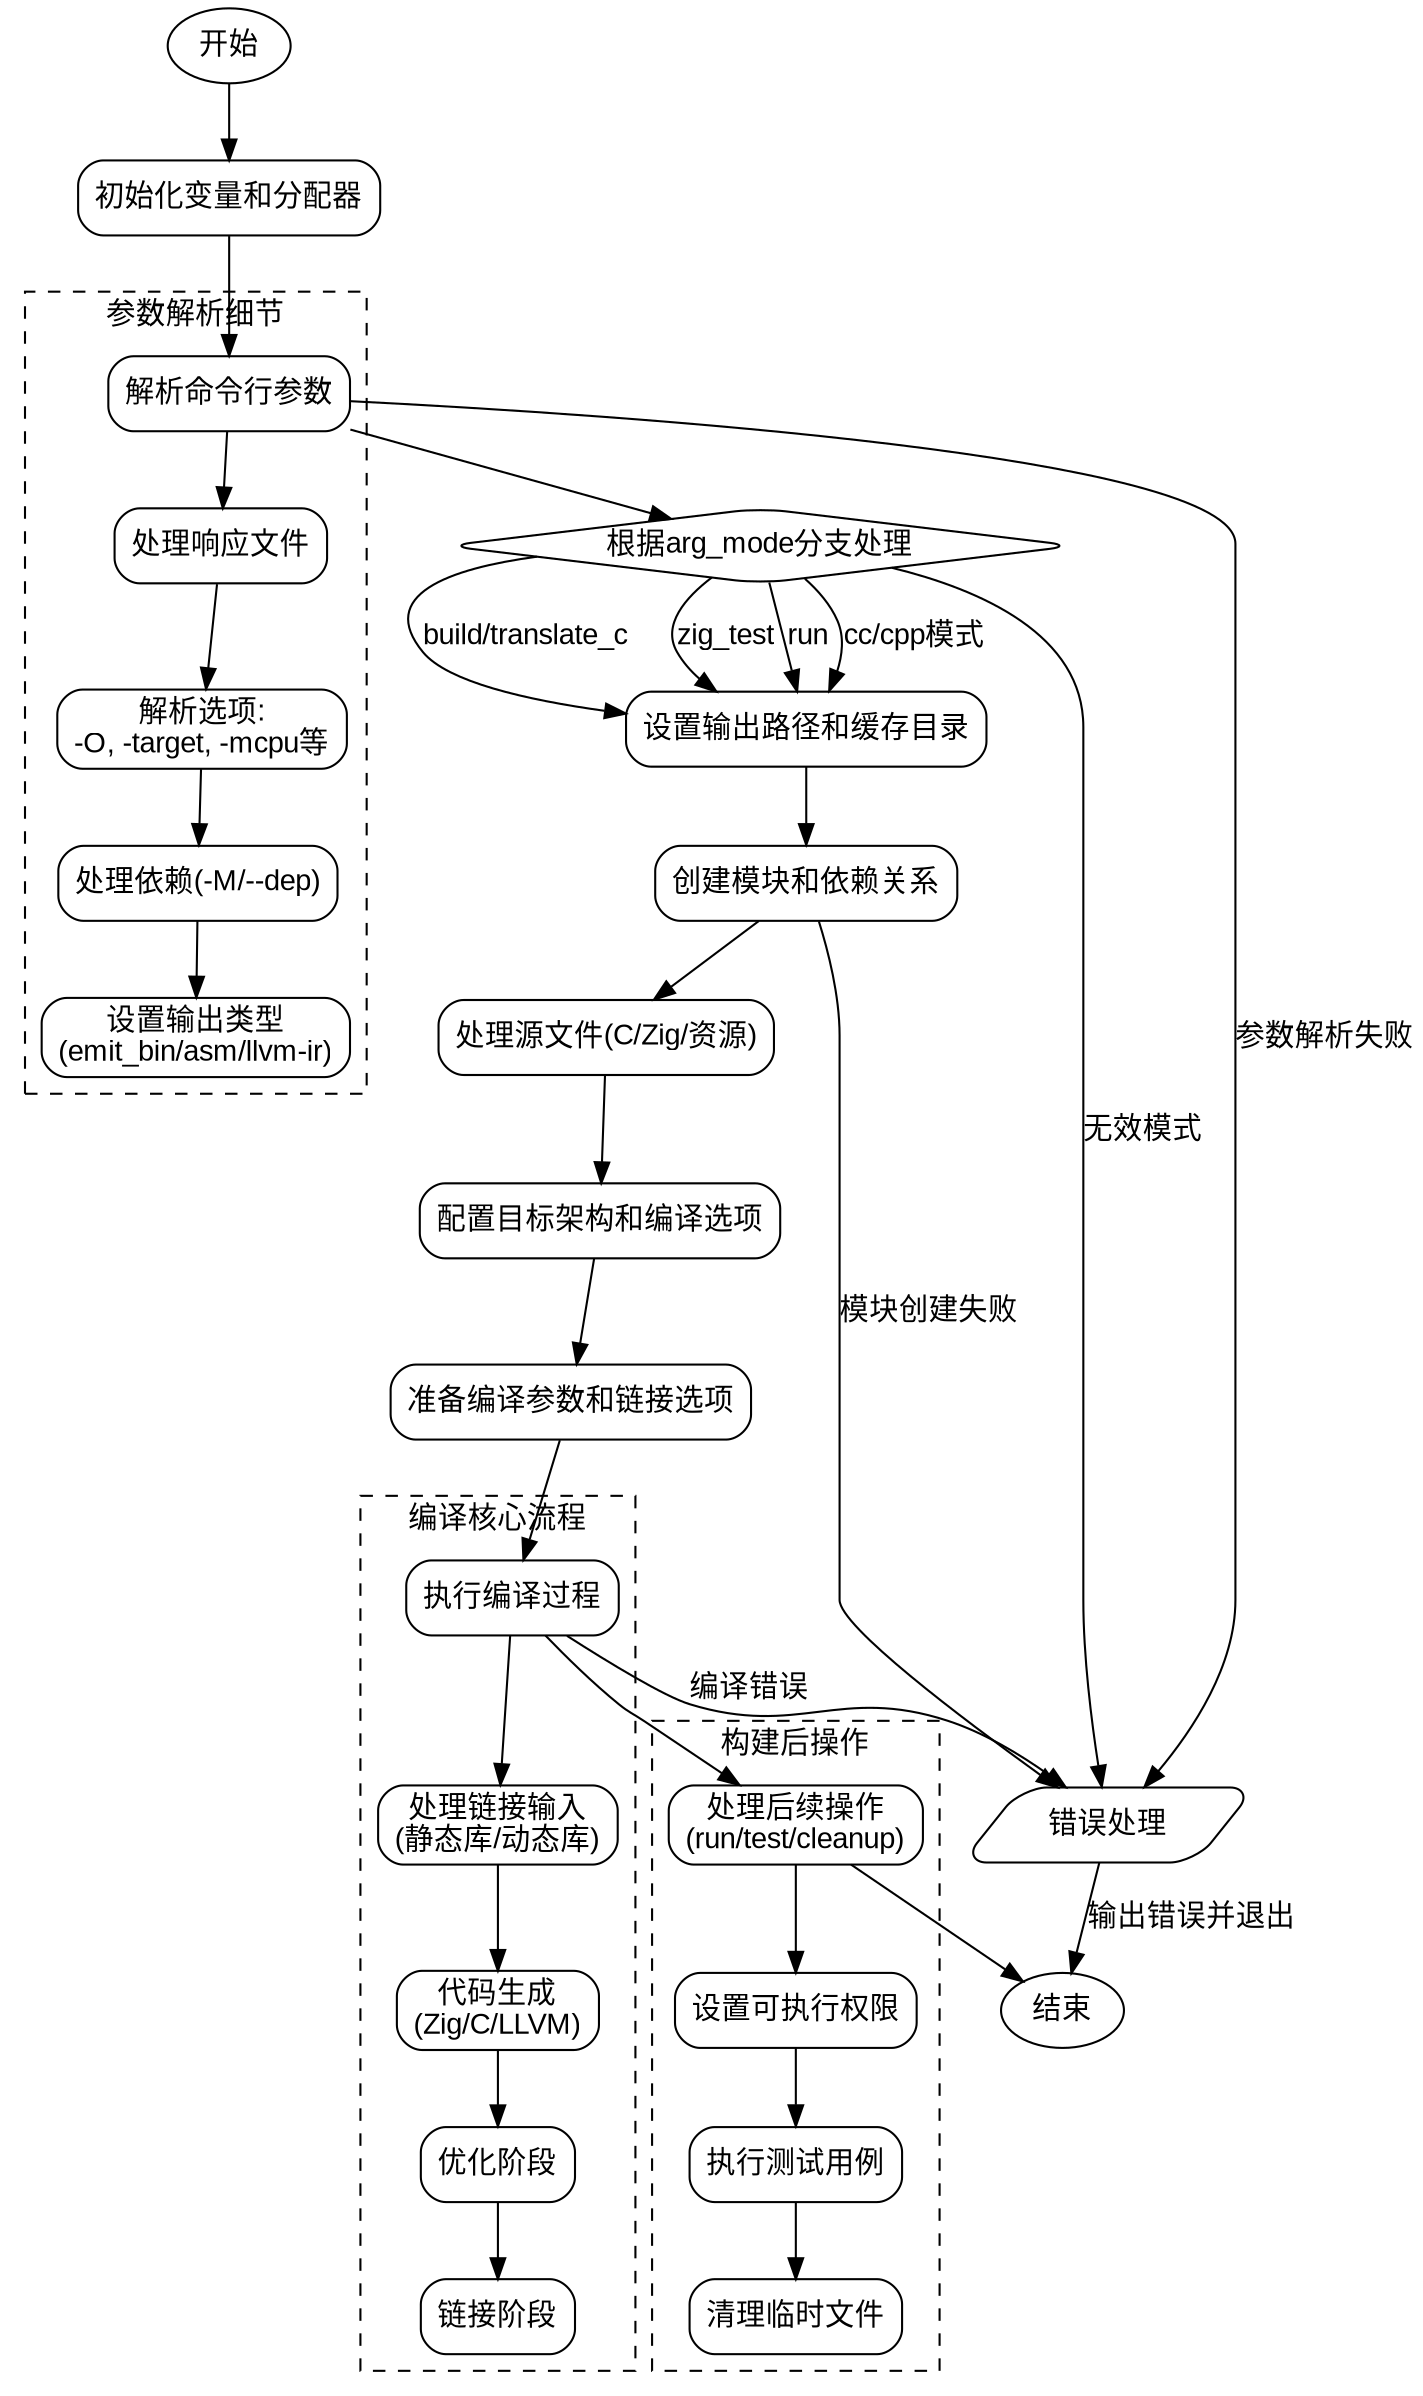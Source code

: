 
digraph flowchart {
    node [shape=rectangle, style="rounded", fontname="Arial"];
    edge [fontname="Arial"];

    start [label="开始", shape=ellipse];
    end [label="结束", shape=ellipse];
    init [label="初始化变量和分配器"];
    parse_args [label="解析命令行参数"];
    handle_arg_mode [label="根据arg_mode分支处理", shape=diamond];
    setup_output [label="设置输出路径和缓存目录"];
    create_modules [label="创建模块和依赖关系"];
    process_sources [label="处理源文件(C/Zig/资源)"];
    configure_target [label="配置目标架构和编译选项"];
    prepare_compilation [label="准备编译参数和链接选项"];
    execute_compilation [label="执行编译过程"];
    handle_post_build [label="处理后续操作\n(run/test/cleanup)"];
    error_handling [label="错误处理", shape=parallelogram];

    start -> init;
    init -> parse_args;
    parse_args -> handle_arg_mode;

    handle_arg_mode -> setup_output [label="build/translate_c"];
    handle_arg_mode -> setup_output [label="zig_test"];
    handle_arg_mode -> setup_output [label="run"];
    handle_arg_mode -> setup_output [label="cc/cpp模式"];

    setup_output -> create_modules;
    create_modules -> process_sources;
    process_sources -> configure_target;
    configure_target -> prepare_compilation;
    prepare_compilation -> execute_compilation;
    execute_compilation -> handle_post_build;
    handle_post_build -> end;

    // 错误处理路径
    parse_args -> error_handling [label="参数解析失败"];
    handle_arg_mode -> error_handling [label="无效模式"];
    create_modules -> error_handling [label="模块创建失败"];
    execute_compilation -> error_handling [label="编译错误"];
    error_handling -> end [label="输出错误并退出"];

    // 详细子流程
    subgraph cluster_arg_parsing {
        label="参数解析细节";
        style=dashed;
        
        parse_flags [label="解析选项:\n-O, -target, -mcpu等"];
        handle_response_files [label="处理响应文件"];
        process_deps [label="处理依赖(-M/--dep)"];
        setup_emit [label="设置输出类型\n(emit_bin/asm/llvm-ir)"];
        
        parse_args -> handle_response_files;
        handle_response_files -> parse_flags;
        parse_flags -> process_deps;
        process_deps -> setup_emit;
    }

    subgraph cluster_compilation {
        label="编译核心流程";
        style=dashed;
        
        link_inputs [label="处理链接输入\n(静态库/动态库)"];
        codegen [label="代码生成\n(Zig/C/LLVM)"];
        optimize [label="优化阶段"];
        linking [label="链接阶段"];
        
        execute_compilation -> link_inputs -> codegen -> optimize -> linking;
    }

    subgraph cluster_post_build {
        label="构建后操作";
        style=dashed;
        
        make_executable [label="设置可执行权限"];
        run_tests [label="执行测试用例"];
        cleanup [label="清理临时文件"];
        
        handle_post_build -> make_executable -> run_tests -> cleanup;
    }
}
